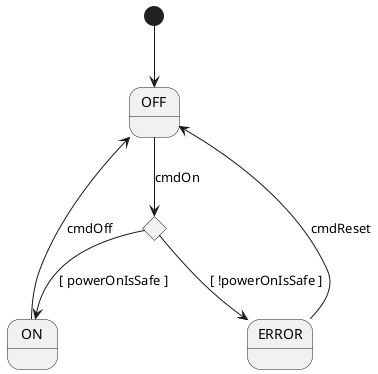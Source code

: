 @startuml

[*] --> OFF

state OFF
state ON
state ON_OR_ERROR <<choice>>
state ERROR

OFF --> ON_OR_ERROR : cmdOn
ON_OR_ERROR --> ON : [ powerOnIsSafe ]
ON_OR_ERROR --> ERROR : [ !powerOnIsSafe ]
ON --> OFF : cmdOff
ERROR --> OFF : cmdReset

@enduml

